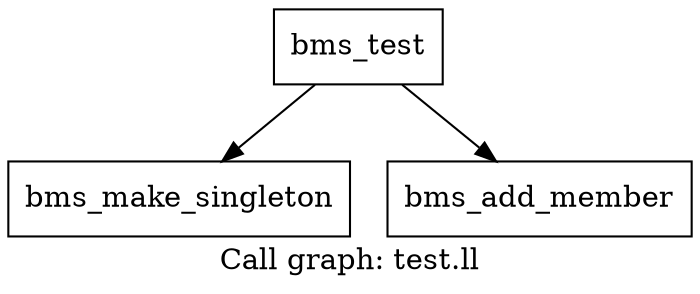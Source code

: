 digraph "Call graph: test.ll" {
	label="Call graph: test.ll";

	Node0x55aea79efef0 [shape=record,label="{bms_test}"];
	Node0x55aea79efef0 -> Node0x55aea79effa0;
	Node0x55aea79efef0 -> Node0x55aea79f0460;
	Node0x55aea79effa0 [shape=record,label="{bms_make_singleton}"];
	Node0x55aea79f0460 [shape=record,label="{bms_add_member}"];
}
